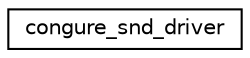 digraph "Graphical Class Hierarchy"
{
 // LATEX_PDF_SIZE
  edge [fontname="Helvetica",fontsize="10",labelfontname="Helvetica",labelfontsize="10"];
  node [fontname="Helvetica",fontsize="10",shape=record];
  rankdir="LR";
  Node0 [label="congure_snd_driver",height=0.2,width=0.4,color="black", fillcolor="white", style="filled",URL="$structcongure__snd__driver.html",tooltip="Driver for CongURE objects."];
}
